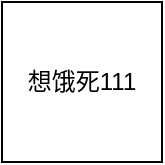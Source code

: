 <mxfile version="17.2.5" type="github">
  <diagram id="h_DfYRZK9u71gayoPXlM" name="Page-1">
    <mxGraphModel dx="1028" dy="695" grid="1" gridSize="10" guides="1" tooltips="1" connect="1" arrows="1" fold="1" page="1" pageScale="1" pageWidth="827" pageHeight="1169" math="0" shadow="0">
      <root>
        <mxCell id="0" />
        <mxCell id="1" parent="0" />
        <mxCell id="A3zNtLxayvY_FKniwDKD-1" value="想饿死111" style="whiteSpace=wrap;html=1;aspect=fixed;" vertex="1" parent="1">
          <mxGeometry x="180" y="80" width="80" height="80" as="geometry" />
        </mxCell>
      </root>
    </mxGraphModel>
  </diagram>
</mxfile>
